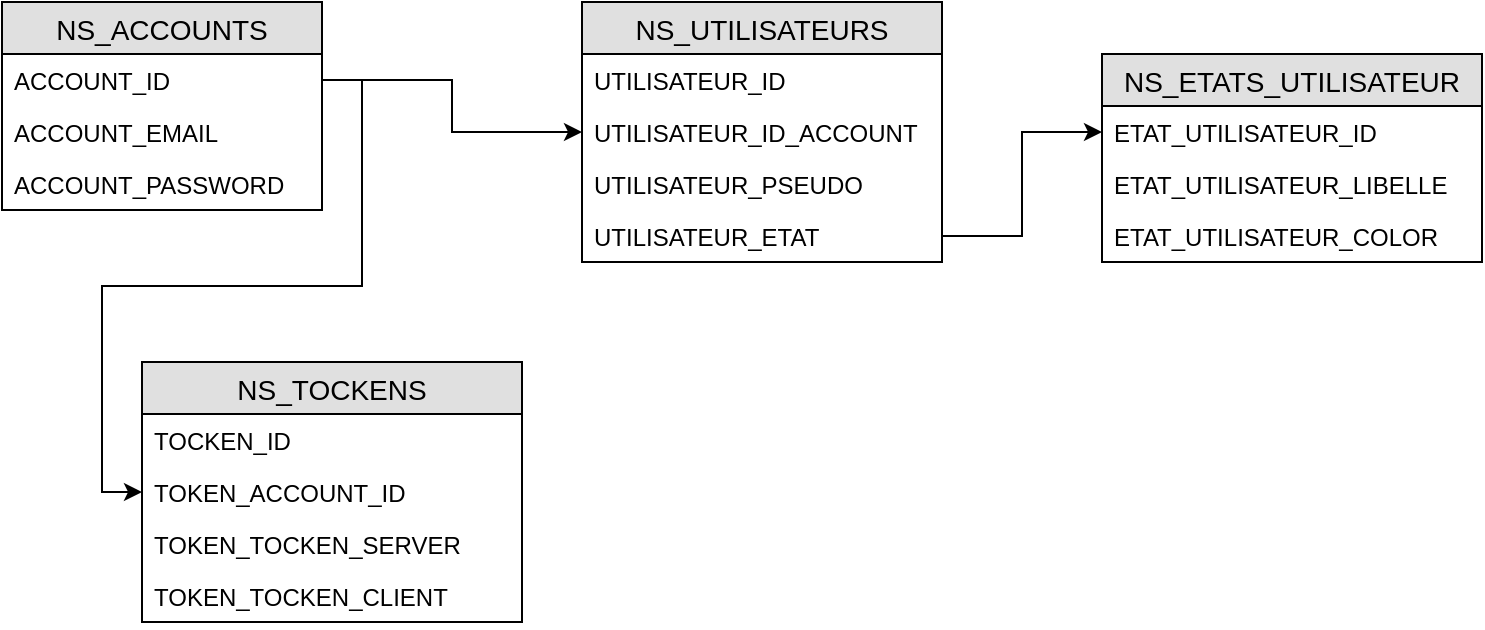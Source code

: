 <mxfile version="12.1.0" type="github" pages="1"><diagram id="vOwua9tMfWReTEkp4RUq" name="Page-1"><mxGraphModel dx="1408" dy="755" grid="1" gridSize="10" guides="1" tooltips="1" connect="1" arrows="1" fold="1" page="1" pageScale="1" pageWidth="827" pageHeight="1169" math="0" shadow="0"><root><mxCell id="0"/><mxCell id="1" parent="0"/><mxCell id="vrm-YNx-V0Qpc7DbzVik-2" value="NS_ACCOUNTS" style="swimlane;fontStyle=0;childLayout=stackLayout;horizontal=1;startSize=26;fillColor=#e0e0e0;horizontalStack=0;resizeParent=1;resizeParentMax=0;resizeLast=0;collapsible=1;marginBottom=0;swimlaneFillColor=#ffffff;align=center;fontSize=14;" parent="1" vertex="1"><mxGeometry x="20" y="20" width="160" height="104" as="geometry"/></mxCell><mxCell id="vrm-YNx-V0Qpc7DbzVik-3" value="ACCOUNT_ID" style="text;strokeColor=none;fillColor=none;spacingLeft=4;spacingRight=4;overflow=hidden;rotatable=0;points=[[0,0.5],[1,0.5]];portConstraint=eastwest;fontSize=12;" parent="vrm-YNx-V0Qpc7DbzVik-2" vertex="1"><mxGeometry y="26" width="160" height="26" as="geometry"/></mxCell><mxCell id="vrm-YNx-V0Qpc7DbzVik-4" value="ACCOUNT_EMAIL" style="text;strokeColor=none;fillColor=none;spacingLeft=4;spacingRight=4;overflow=hidden;rotatable=0;points=[[0,0.5],[1,0.5]];portConstraint=eastwest;fontSize=12;" parent="vrm-YNx-V0Qpc7DbzVik-2" vertex="1"><mxGeometry y="52" width="160" height="26" as="geometry"/></mxCell><mxCell id="vrm-YNx-V0Qpc7DbzVik-5" value="ACCOUNT_PASSWORD&#xA;" style="text;strokeColor=none;fillColor=none;spacingLeft=4;spacingRight=4;overflow=hidden;rotatable=0;points=[[0,0.5],[1,0.5]];portConstraint=eastwest;fontSize=12;" parent="vrm-YNx-V0Qpc7DbzVik-2" vertex="1"><mxGeometry y="78" width="160" height="26" as="geometry"/></mxCell><mxCell id="vrm-YNx-V0Qpc7DbzVik-6" value="NS_UTILISATEURS" style="swimlane;fontStyle=0;childLayout=stackLayout;horizontal=1;startSize=26;fillColor=#e0e0e0;horizontalStack=0;resizeParent=1;resizeParentMax=0;resizeLast=0;collapsible=1;marginBottom=0;swimlaneFillColor=#ffffff;align=center;fontSize=14;" parent="1" vertex="1"><mxGeometry x="310" y="20" width="180" height="130" as="geometry"/></mxCell><mxCell id="vrm-YNx-V0Qpc7DbzVik-7" value="UTILISATEUR_ID" style="text;strokeColor=none;fillColor=none;spacingLeft=4;spacingRight=4;overflow=hidden;rotatable=0;points=[[0,0.5],[1,0.5]];portConstraint=eastwest;fontSize=12;" parent="vrm-YNx-V0Qpc7DbzVik-6" vertex="1"><mxGeometry y="26" width="180" height="26" as="geometry"/></mxCell><mxCell id="vrm-YNx-V0Qpc7DbzVik-8" value="UTILISATEUR_ID_ACCOUNT" style="text;strokeColor=none;fillColor=none;spacingLeft=4;spacingRight=4;overflow=hidden;rotatable=0;points=[[0,0.5],[1,0.5]];portConstraint=eastwest;fontSize=12;" parent="vrm-YNx-V0Qpc7DbzVik-6" vertex="1"><mxGeometry y="52" width="180" height="26" as="geometry"/></mxCell><mxCell id="vrm-YNx-V0Qpc7DbzVik-9" value="UTILISATEUR_PSEUDO" style="text;strokeColor=none;fillColor=none;spacingLeft=4;spacingRight=4;overflow=hidden;rotatable=0;points=[[0,0.5],[1,0.5]];portConstraint=eastwest;fontSize=12;" parent="vrm-YNx-V0Qpc7DbzVik-6" vertex="1"><mxGeometry y="78" width="180" height="26" as="geometry"/></mxCell><mxCell id="vrm-YNx-V0Qpc7DbzVik-11" value="UTILISATEUR_ETAT" style="text;strokeColor=none;fillColor=none;spacingLeft=4;spacingRight=4;overflow=hidden;rotatable=0;points=[[0,0.5],[1,0.5]];portConstraint=eastwest;fontSize=12;" parent="vrm-YNx-V0Qpc7DbzVik-6" vertex="1"><mxGeometry y="104" width="180" height="26" as="geometry"/></mxCell><mxCell id="vrm-YNx-V0Qpc7DbzVik-14" style="edgeStyle=orthogonalEdgeStyle;rounded=0;orthogonalLoop=1;jettySize=auto;html=1;exitX=1;exitY=0.5;exitDx=0;exitDy=0;entryX=0;entryY=0.5;entryDx=0;entryDy=0;" parent="1" source="vrm-YNx-V0Qpc7DbzVik-3" target="vrm-YNx-V0Qpc7DbzVik-8" edge="1"><mxGeometry relative="1" as="geometry"/></mxCell><mxCell id="L5L4jQl7R2wjlSlVkc0Q-1" value="NS_ETATS_UTILISATEUR" style="swimlane;fontStyle=0;childLayout=stackLayout;horizontal=1;startSize=26;fillColor=#e0e0e0;horizontalStack=0;resizeParent=1;resizeParentMax=0;resizeLast=0;collapsible=1;marginBottom=0;swimlaneFillColor=#ffffff;align=center;fontSize=14;" parent="1" vertex="1"><mxGeometry x="570" y="46" width="190" height="104" as="geometry"/></mxCell><mxCell id="L5L4jQl7R2wjlSlVkc0Q-2" value="ETAT_UTILISATEUR_ID" style="text;strokeColor=none;fillColor=none;spacingLeft=4;spacingRight=4;overflow=hidden;rotatable=0;points=[[0,0.5],[1,0.5]];portConstraint=eastwest;fontSize=12;" parent="L5L4jQl7R2wjlSlVkc0Q-1" vertex="1"><mxGeometry y="26" width="190" height="26" as="geometry"/></mxCell><mxCell id="L5L4jQl7R2wjlSlVkc0Q-3" value="ETAT_UTILISATEUR_LIBELLE" style="text;strokeColor=none;fillColor=none;spacingLeft=4;spacingRight=4;overflow=hidden;rotatable=0;points=[[0,0.5],[1,0.5]];portConstraint=eastwest;fontSize=12;" parent="L5L4jQl7R2wjlSlVkc0Q-1" vertex="1"><mxGeometry y="52" width="190" height="26" as="geometry"/></mxCell><mxCell id="L5L4jQl7R2wjlSlVkc0Q-4" value="ETAT_UTILISATEUR_COLOR" style="text;strokeColor=none;fillColor=none;spacingLeft=4;spacingRight=4;overflow=hidden;rotatable=0;points=[[0,0.5],[1,0.5]];portConstraint=eastwest;fontSize=12;" parent="L5L4jQl7R2wjlSlVkc0Q-1" vertex="1"><mxGeometry y="78" width="190" height="26" as="geometry"/></mxCell><mxCell id="L5L4jQl7R2wjlSlVkc0Q-5" style="edgeStyle=orthogonalEdgeStyle;rounded=0;orthogonalLoop=1;jettySize=auto;html=1;exitX=1;exitY=0.5;exitDx=0;exitDy=0;entryX=0;entryY=0.5;entryDx=0;entryDy=0;" parent="1" source="vrm-YNx-V0Qpc7DbzVik-11" target="L5L4jQl7R2wjlSlVkc0Q-2" edge="1"><mxGeometry relative="1" as="geometry"/></mxCell><mxCell id="2EkwbSrwyG-usgVdnj37-1" value="NS_TOCKENS" style="swimlane;fontStyle=0;childLayout=stackLayout;horizontal=1;startSize=26;fillColor=#e0e0e0;horizontalStack=0;resizeParent=1;resizeParentMax=0;resizeLast=0;collapsible=1;marginBottom=0;swimlaneFillColor=#ffffff;align=center;fontSize=14;" vertex="1" parent="1"><mxGeometry x="90" y="200" width="190" height="130" as="geometry"/></mxCell><mxCell id="2EkwbSrwyG-usgVdnj37-2" value="TOCKEN_ID" style="text;strokeColor=none;fillColor=none;spacingLeft=4;spacingRight=4;overflow=hidden;rotatable=0;points=[[0,0.5],[1,0.5]];portConstraint=eastwest;fontSize=12;" vertex="1" parent="2EkwbSrwyG-usgVdnj37-1"><mxGeometry y="26" width="190" height="26" as="geometry"/></mxCell><mxCell id="2EkwbSrwyG-usgVdnj37-3" value="TOKEN_ACCOUNT_ID" style="text;strokeColor=none;fillColor=none;spacingLeft=4;spacingRight=4;overflow=hidden;rotatable=0;points=[[0,0.5],[1,0.5]];portConstraint=eastwest;fontSize=12;" vertex="1" parent="2EkwbSrwyG-usgVdnj37-1"><mxGeometry y="52" width="190" height="26" as="geometry"/></mxCell><mxCell id="2EkwbSrwyG-usgVdnj37-4" value="TOKEN_TOCKEN_SERVER" style="text;strokeColor=none;fillColor=none;spacingLeft=4;spacingRight=4;overflow=hidden;rotatable=0;points=[[0,0.5],[1,0.5]];portConstraint=eastwest;fontSize=12;" vertex="1" parent="2EkwbSrwyG-usgVdnj37-1"><mxGeometry y="78" width="190" height="26" as="geometry"/></mxCell><mxCell id="2EkwbSrwyG-usgVdnj37-5" value="TOKEN_TOCKEN_CLIENT" style="text;strokeColor=none;fillColor=none;spacingLeft=4;spacingRight=4;overflow=hidden;rotatable=0;points=[[0,0.5],[1,0.5]];portConstraint=eastwest;fontSize=12;" vertex="1" parent="2EkwbSrwyG-usgVdnj37-1"><mxGeometry y="104" width="190" height="26" as="geometry"/></mxCell><mxCell id="2EkwbSrwyG-usgVdnj37-7" style="edgeStyle=orthogonalEdgeStyle;rounded=0;orthogonalLoop=1;jettySize=auto;html=1;exitX=1;exitY=0.5;exitDx=0;exitDy=0;entryX=0;entryY=0.5;entryDx=0;entryDy=0;" edge="1" parent="1" source="vrm-YNx-V0Qpc7DbzVik-3" target="2EkwbSrwyG-usgVdnj37-3"><mxGeometry relative="1" as="geometry"/></mxCell></root></mxGraphModel></diagram></mxfile>